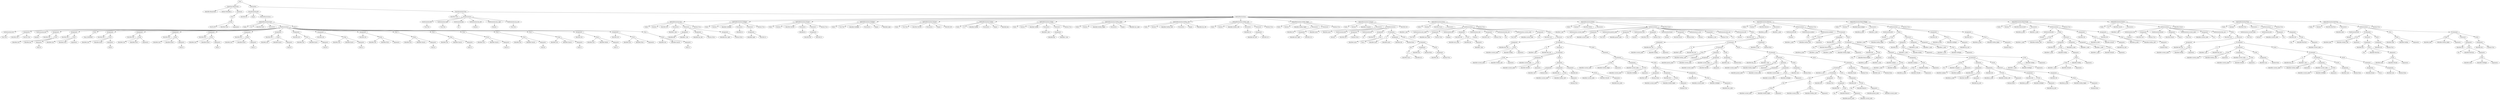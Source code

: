 digraph {
n0 [label="Goal:"];
n1 [label="MainClass:BinaryTree"];
n2 [label="Identifier:BinaryTree"];
n1 -> n2
n3 [label="Method Identifier:a"];
n1 -> n3
n4 [label="Statement:"];
n5 [label="Print:"];
n6 [label="FCall:"];
n7 [label="NewVar:BT"];
n6 -> n7
n8 [label="Identifier:Start"];
n6 -> n8
n9 [label="Arguments:"];
n6 -> n9
n5 -> n6
n4 -> n5
n1 -> n4
n0 -> n1
n10 [label="LRClassDec:"];
n11 [label="ClassDeclaration:BT"];
n12 [label="Identifier:BT"];
n11 -> n12
n13 [label="Empty:"];
n11 -> n13
n14 [label="MethodDeclarations:"];
n15 [label="MethodDeclaration:Start"];
n16 [label="Public:"];
n15 -> n16
n17 [label="Int:"];
n15 -> n17
n18 [label="Identifier:Start"];
n15 -> n18
n19 [label="Parameters:"];
n15 -> n19
n20 [label="VarDeclarations:"];
n21 [label="VarDeclaration:root"];
n22 [label="Tree:Tree"];
n21 -> n22
n20 -> n21
n23 [label="Assignment:"];
n24 [label="Identifier:root"];
n23 -> n24
n25 [label="NewVar:Tree"];
n23 -> n25
n20 -> n23
n26 [label="VarDeclaration:ntb"];
n27 [label="Boolean:"];
n26 -> n27
n20 -> n26
n28 [label="Assignment:"];
n29 [label="Identifier:ntb"];
n28 -> n29
n30 [label="FCall:"];
n31 [label="Identifier:root"];
n30 -> n31
n32 [label="Identifier:Init"];
n30 -> n32
n33 [label="Arguments:"];
n34 [label="Num:16"];
n33 -> n34
n30 -> n33
n28 -> n30
n20 -> n28
n35 [label="Assignment:"];
n36 [label="Identifier:ntb"];
n35 -> n36
n37 [label="FCall:"];
n38 [label="Identifier:root"];
n37 -> n38
n39 [label="Identifier:Print"];
n37 -> n39
n40 [label="Arguments:"];
n37 -> n40
n35 -> n37
n20 -> n35
n41 [label="Print:"];
n42 [label="Num:100000000"];
n41 -> n42
n20 -> n41
n43 [label="Assignment:"];
n44 [label="Identifier:ntb"];
n43 -> n44
n45 [label="FCall:"];
n46 [label="Identifier:root"];
n45 -> n46
n47 [label="Identifier:Insert"];
n45 -> n47
n48 [label="Arguments:"];
n49 [label="Num:8"];
n48 -> n49
n45 -> n48
n43 -> n45
n20 -> n43
n50 [label="Assignment:"];
n51 [label="Identifier:ntb"];
n50 -> n51
n52 [label="FCall:"];
n53 [label="Identifier:root"];
n52 -> n53
n54 [label="Identifier:Print"];
n52 -> n54
n55 [label="Arguments:"];
n52 -> n55
n50 -> n52
n20 -> n50
n56 [label="Assignment:"];
n57 [label="Identifier:ntb"];
n56 -> n57
n58 [label="FCall:"];
n59 [label="Identifier:root"];
n58 -> n59
n60 [label="Identifier:Insert"];
n58 -> n60
n61 [label="Arguments:"];
n62 [label="Num:24"];
n61 -> n62
n58 -> n61
n56 -> n58
n20 -> n56
n63 [label="Assignment:"];
n64 [label="Identifier:ntb"];
n63 -> n64
n65 [label="FCall:"];
n66 [label="Identifier:root"];
n65 -> n66
n67 [label="Identifier:Insert"];
n65 -> n67
n68 [label="Arguments:"];
n69 [label="Num:4"];
n68 -> n69
n65 -> n68
n63 -> n65
n20 -> n63
n70 [label="Assignment:"];
n71 [label="Identifier:ntb"];
n70 -> n71
n72 [label="FCall:"];
n73 [label="Identifier:root"];
n72 -> n73
n74 [label="Identifier:Insert"];
n72 -> n74
n75 [label="Arguments:"];
n76 [label="Num:12"];
n75 -> n76
n72 -> n75
n70 -> n72
n20 -> n70
n77 [label="Assignment:"];
n78 [label="Identifier:ntb"];
n77 -> n78
n79 [label="FCall:"];
n80 [label="Identifier:root"];
n79 -> n80
n81 [label="Identifier:Insert"];
n79 -> n81
n82 [label="Arguments:"];
n83 [label="Num:20"];
n82 -> n83
n79 -> n82
n77 -> n79
n20 -> n77
n84 [label="Assignment:"];
n85 [label="Identifier:ntb"];
n84 -> n85
n86 [label="FCall:"];
n87 [label="Identifier:root"];
n86 -> n87
n88 [label="Identifier:Insert"];
n86 -> n88
n89 [label="Arguments:"];
n90 [label="Num:28"];
n89 -> n90
n86 -> n89
n84 -> n86
n20 -> n84
n91 [label="Assignment:"];
n92 [label="Identifier:ntb"];
n91 -> n92
n93 [label="FCall:"];
n94 [label="Identifier:root"];
n93 -> n94
n95 [label="Identifier:Insert"];
n93 -> n95
n96 [label="Arguments:"];
n97 [label="Num:14"];
n96 -> n97
n93 -> n96
n91 -> n93
n20 -> n91
n98 [label="Assignment:"];
n99 [label="Identifier:ntb"];
n98 -> n99
n100 [label="FCall:"];
n101 [label="Identifier:root"];
n100 -> n101
n102 [label="Identifier:Print"];
n100 -> n102
n103 [label="Arguments:"];
n100 -> n103
n98 -> n100
n20 -> n98
n104 [label="Print:"];
n105 [label="FCall:"];
n106 [label="Identifier:root"];
n105 -> n106
n107 [label="Identifier:Search"];
n105 -> n107
n108 [label="Arguments:"];
n109 [label="Num:24"];
n108 -> n109
n105 -> n108
n104 -> n105
n20 -> n104
n110 [label="Print:"];
n111 [label="FCall:"];
n112 [label="Identifier:root"];
n111 -> n112
n113 [label="Identifier:Search"];
n111 -> n113
n114 [label="Arguments:"];
n115 [label="Num:12"];
n114 -> n115
n111 -> n114
n110 -> n111
n20 -> n110
n116 [label="Print:"];
n117 [label="FCall:"];
n118 [label="Identifier:root"];
n117 -> n118
n119 [label="Identifier:Search"];
n117 -> n119
n120 [label="Arguments:"];
n121 [label="Num:16"];
n120 -> n121
n117 -> n120
n116 -> n117
n20 -> n116
n122 [label="Print:"];
n123 [label="FCall:"];
n124 [label="Identifier:root"];
n123 -> n124
n125 [label="Identifier:Search"];
n123 -> n125
n126 [label="Arguments:"];
n127 [label="Num:50"];
n126 -> n127
n123 -> n126
n122 -> n123
n20 -> n122
n128 [label="Print:"];
n129 [label="FCall:"];
n130 [label="Identifier:root"];
n129 -> n130
n131 [label="Identifier:Search"];
n129 -> n131
n132 [label="Arguments:"];
n133 [label="Num:12"];
n132 -> n133
n129 -> n132
n128 -> n129
n20 -> n128
n134 [label="Assignment:"];
n135 [label="Identifier:ntb"];
n134 -> n135
n136 [label="FCall:"];
n137 [label="Identifier:root"];
n136 -> n137
n138 [label="Identifier:Delete"];
n136 -> n138
n139 [label="Arguments:"];
n140 [label="Num:12"];
n139 -> n140
n136 -> n139
n134 -> n136
n20 -> n134
n141 [label="Assignment:"];
n142 [label="Identifier:ntb"];
n141 -> n142
n143 [label="FCall:"];
n144 [label="Identifier:root"];
n143 -> n144
n145 [label="Identifier:Print"];
n143 -> n145
n146 [label="Arguments:"];
n143 -> n146
n141 -> n143
n20 -> n141
n147 [label="Print:"];
n148 [label="FCall:"];
n149 [label="Identifier:root"];
n148 -> n149
n150 [label="Identifier:Search"];
n148 -> n150
n151 [label="Arguments:"];
n152 [label="Num:12"];
n151 -> n152
n148 -> n151
n147 -> n148
n20 -> n147
n15 -> n20
n153 [label="Num:0"];
n15 -> n153
n14 -> n15
n11 -> n14
n10 -> n11
n154 [label="ClassDeclaration:Tree"];
n155 [label="Identifier:Tree"];
n154 -> n155
n156 [label="VarDeclarations:"];
n157 [label="VarDeclaration:left"];
n158 [label="Tree:Tree"];
n157 -> n158
n156 -> n157
n159 [label="VarDeclaration:right"];
n160 [label="Tree:Tree"];
n159 -> n160
n156 -> n159
n161 [label="VarDeclaration:key"];
n162 [label="Int:"];
n161 -> n162
n156 -> n161
n163 [label="VarDeclaration:has_left"];
n164 [label="Boolean:"];
n163 -> n164
n156 -> n163
n165 [label="VarDeclaration:has_right"];
n166 [label="Boolean:"];
n165 -> n166
n156 -> n165
n167 [label="VarDeclaration:my_null"];
n168 [label="Tree:Tree"];
n167 -> n168
n156 -> n167
n154 -> n156
n169 [label="MethodDeclarations:"];
n170 [label="MethodDeclaration:Init"];
n171 [label="Public:"];
n170 -> n171
n172 [label="Boolean:"];
n170 -> n172
n173 [label="Identifier:Init"];
n170 -> n173
n174 [label="Parameters:"];
n175 [label="Identifier:v_key"];
n174 -> n175
n170 -> n174
n176 [label="Statement:"];
n177 [label="Assignment:"];
n178 [label="Identifier:key"];
n177 -> n178
n179 [label="Identifier:v_key"];
n177 -> n179
n176 -> n177
n180 [label="Assignment:"];
n181 [label="Identifier:has_left"];
n180 -> n181
n182 [label="Boolean:False"];
n180 -> n182
n176 -> n180
n183 [label="Assignment:"];
n184 [label="Identifier:has_right"];
n183 -> n184
n185 [label="Boolean:False"];
n183 -> n185
n176 -> n183
n170 -> n176
n186 [label="Boolean:True"];
n170 -> n186
n169 -> n170
n187 [label="MethodDeclaration:SetRight"];
n188 [label="Public:"];
n187 -> n188
n189 [label="Boolean:"];
n187 -> n189
n190 [label="Identifier:SetRight"];
n187 -> n190
n191 [label="Parameters:"];
n192 [label="Identifier:rn"];
n191 -> n192
n187 -> n191
n193 [label="Statement:"];
n194 [label="Assignment:"];
n195 [label="Identifier:right"];
n194 -> n195
n196 [label="Identifier:rn"];
n194 -> n196
n193 -> n194
n187 -> n193
n197 [label="Boolean:True"];
n187 -> n197
n169 -> n187
n198 [label="MethodDeclaration:SetLeft"];
n199 [label="Public:"];
n198 -> n199
n200 [label="Boolean:"];
n198 -> n200
n201 [label="Identifier:SetLeft"];
n198 -> n201
n202 [label="Parameters:"];
n203 [label="Identifier:ln"];
n202 -> n203
n198 -> n202
n204 [label="Statement:"];
n205 [label="Assignment:"];
n206 [label="Identifier:left"];
n205 -> n206
n207 [label="Identifier:ln"];
n205 -> n207
n204 -> n205
n198 -> n204
n208 [label="Boolean:True"];
n198 -> n208
n169 -> n198
n209 [label="MethodDeclaration:GetRight"];
n210 [label="Public:"];
n209 -> n210
n211 [label="Tree:Tree"];
n209 -> n211
n212 [label="Identifier:GetRight"];
n209 -> n212
n213 [label="Parameters:"];
n209 -> n213
n214 [label="Empty:"];
n209 -> n214
n215 [label="Identifier:right"];
n209 -> n215
n169 -> n209
n216 [label="MethodDeclaration:GetLeft"];
n217 [label="Public:"];
n216 -> n217
n218 [label="Tree:Tree"];
n216 -> n218
n219 [label="Identifier:GetLeft"];
n216 -> n219
n220 [label="Parameters:"];
n216 -> n220
n221 [label="Empty:"];
n216 -> n221
n222 [label="Identifier:left"];
n216 -> n222
n169 -> n216
n223 [label="MethodDeclaration:GetKey"];
n224 [label="Public:"];
n223 -> n224
n225 [label="Int:"];
n223 -> n225
n226 [label="Identifier:GetKey"];
n223 -> n226
n227 [label="Parameters:"];
n223 -> n227
n228 [label="Empty:"];
n223 -> n228
n229 [label="Identifier:key"];
n223 -> n229
n169 -> n223
n230 [label="MethodDeclaration:SetKey"];
n231 [label="Public:"];
n230 -> n231
n232 [label="Boolean:"];
n230 -> n232
n233 [label="Identifier:SetKey"];
n230 -> n233
n234 [label="Parameters:"];
n235 [label="Identifier:v_key"];
n234 -> n235
n230 -> n234
n236 [label="Statement:"];
n237 [label="Assignment:"];
n238 [label="Identifier:key"];
n237 -> n238
n239 [label="Identifier:v_key"];
n237 -> n239
n236 -> n237
n230 -> n236
n240 [label="Boolean:True"];
n230 -> n240
n169 -> n230
n241 [label="MethodDeclaration:GetHas_Right"];
n242 [label="Public:"];
n241 -> n242
n243 [label="Boolean:"];
n241 -> n243
n244 [label="Identifier:GetHas_Right"];
n241 -> n244
n245 [label="Parameters:"];
n241 -> n245
n246 [label="Empty:"];
n241 -> n246
n247 [label="Identifier:has_right"];
n241 -> n247
n169 -> n241
n248 [label="MethodDeclaration:GetHas_Left"];
n249 [label="Public:"];
n248 -> n249
n250 [label="Boolean:"];
n248 -> n250
n251 [label="Identifier:GetHas_Left"];
n248 -> n251
n252 [label="Parameters:"];
n248 -> n252
n253 [label="Empty:"];
n248 -> n253
n254 [label="Identifier:has_left"];
n248 -> n254
n169 -> n248
n255 [label="MethodDeclaration:SetHas_Left"];
n256 [label="Public:"];
n255 -> n256
n257 [label="Boolean:"];
n255 -> n257
n258 [label="Identifier:SetHas_Left"];
n255 -> n258
n259 [label="Parameters:"];
n260 [label="Identifier:val"];
n259 -> n260
n255 -> n259
n261 [label="Statement:"];
n262 [label="Assignment:"];
n263 [label="Identifier:has_left"];
n262 -> n263
n264 [label="Identifier:val"];
n262 -> n264
n261 -> n262
n255 -> n261
n265 [label="Boolean:True"];
n255 -> n265
n169 -> n255
n266 [label="MethodDeclaration:SetHas_Right"];
n267 [label="Public:"];
n266 -> n267
n268 [label="Boolean:"];
n266 -> n268
n269 [label="Identifier:SetHas_Right"];
n266 -> n269
n270 [label="Parameters:"];
n271 [label="Identifier:val"];
n270 -> n271
n266 -> n270
n272 [label="Statement:"];
n273 [label="Assignment:"];
n274 [label="Identifier:has_right"];
n273 -> n274
n275 [label="Identifier:val"];
n273 -> n275
n272 -> n273
n266 -> n272
n276 [label="Boolean:True"];
n266 -> n276
n169 -> n266
n277 [label="MethodDeclaration:Compare"];
n278 [label="Public:"];
n277 -> n278
n279 [label="Boolean:"];
n277 -> n279
n280 [label="Identifier:Compare"];
n277 -> n280
n281 [label="Parameters:"];
n282 [label="Identifier:num1"];
n281 -> n282
n283 [label="Identifer:num2"];
n281 -> n283
n277 -> n281
n284 [label="VarDeclarations:"];
n285 [label="VarDeclaration:ntb"];
n286 [label="Boolean:"];
n285 -> n286
n284 -> n285
n287 [label="Assignment:"];
n288 [label="Identifier:ntb"];
n287 -> n288
n289 [label="Boolean:False"];
n287 -> n289
n284 -> n287
n290 [label="VarDeclaration:nti"];
n291 [label="Int:"];
n290 -> n291
n284 -> n290
n292 [label="Assignment:"];
n293 [label="Identifier:nti"];
n292 -> n293
n294 [label="Plus:"];
n295 [label="Identifier:num2"];
n294 -> n295
n296 [label="Num:1"];
n294 -> n296
n292 -> n294
n284 -> n292
n297 [label="If statement:"];
n298 [label="Lt:"];
n299 [label="Identifier:num1"];
n298 -> n299
n300 [label="Identifier:num2"];
n298 -> n300
n297 -> n298
n301 [label="Assignment:"];
n302 [label="Identifier:ntb"];
n301 -> n302
n303 [label="Boolean:False"];
n301 -> n303
n297 -> n301
n304 [label="ELSE:"];
n305 [label="If statement:"];
n306 [label="Not:"];
n307 [label="Lt:"];
n308 [label="Identifier:num1"];
n307 -> n308
n309 [label="Identifier:nti"];
n307 -> n309
n306 -> n307
n305 -> n306
n310 [label="Assignment:"];
n311 [label="Identifier:ntb"];
n310 -> n311
n312 [label="Boolean:False"];
n310 -> n312
n305 -> n310
n313 [label="ELSE:"];
n314 [label="Assignment:"];
n315 [label="Identifier:ntb"];
n314 -> n315
n316 [label="Boolean:True"];
n314 -> n316
n313 -> n314
n305 -> n313
n304 -> n305
n297 -> n304
n284 -> n297
n277 -> n284
n317 [label="Identifier:ntb"];
n277 -> n317
n169 -> n277
n318 [label="MethodDeclaration:Insert"];
n319 [label="Public:"];
n318 -> n319
n320 [label="Boolean:"];
n318 -> n320
n321 [label="Identifier:Insert"];
n318 -> n321
n322 [label="Parameters:"];
n323 [label="Identifier:v_key"];
n322 -> n323
n318 -> n322
n324 [label="VarDeclarations:"];
n325 [label="VarDeclaration:new_node"];
n326 [label="Tree:Tree"];
n325 -> n326
n324 -> n325
n327 [label="Assignment:"];
n328 [label="Identifier:new_node"];
n327 -> n328
n329 [label="NewVar:Tree"];
n327 -> n329
n324 -> n327
n330 [label="VarDeclaration:ntb"];
n331 [label="Boolean:"];
n330 -> n331
n324 -> n330
n332 [label="Assignment:"];
n333 [label="Identifier:ntb"];
n332 -> n333
n334 [label="FCall:"];
n335 [label="Identifier:new_node"];
n334 -> n335
n336 [label="Identifier:Init"];
n334 -> n336
n337 [label="Arguments:"];
n338 [label="Identifier:v_key"];
n337 -> n338
n334 -> n337
n332 -> n334
n324 -> n332
n339 [label="VarDeclaration:cont"];
n340 [label="Boolean:"];
n339 -> n340
n324 -> n339
n341 [label="Assignment:"];
n342 [label="Identifier:cont"];
n341 -> n342
n343 [label="Boolean:True"];
n341 -> n343
n324 -> n341
n344 [label="VarDeclaration:key_aux"];
n345 [label="Int:"];
n344 -> n345
n324 -> n344
n346 [label="VarDeclaration:current_node"];
n347 [label="Tree:Tree"];
n346 -> n347
n324 -> n346
n348 [label="Assignment:"];
n349 [label="Identifier:current_node"];
n348 -> n349
n350 [label="this:"];
n348 -> n350
n324 -> n348
n351 [label="While:"];
n352 [label="Identifier:cont"];
n351 -> n352
n353 [label="Statement:"];
n354 [label="Assignment:"];
n355 [label="Identifier:key_aux"];
n354 -> n355
n356 [label="FCall:"];
n357 [label="Identifier:current_node"];
n356 -> n357
n358 [label="Identifier:GetKey"];
n356 -> n358
n359 [label="Arguments:"];
n356 -> n359
n354 -> n356
n353 -> n354
n360 [label="If statement:"];
n361 [label="Lt:"];
n362 [label="Identifier:v_key"];
n361 -> n362
n363 [label="Identifier:key_aux"];
n361 -> n363
n360 -> n361
n364 [label="Statement:"];
n365 [label="If statement:"];
n366 [label="FCall:"];
n367 [label="Identifier:current_node"];
n366 -> n367
n368 [label="Identifier:GetHas_Left"];
n366 -> n368
n369 [label="Arguments:"];
n366 -> n369
n365 -> n366
n370 [label="Assignment:"];
n371 [label="Identifier:current_node"];
n370 -> n371
n372 [label="FCall:"];
n373 [label="Identifier:current_node"];
n372 -> n373
n374 [label="Identifier:GetLeft"];
n372 -> n374
n375 [label="Arguments:"];
n372 -> n375
n370 -> n372
n365 -> n370
n376 [label="ELSE:"];
n377 [label="Statement:"];
n378 [label="Assignment:"];
n379 [label="Identifier:cont"];
n378 -> n379
n380 [label="Boolean:False"];
n378 -> n380
n377 -> n378
n381 [label="Assignment:"];
n382 [label="Identifier:ntb"];
n381 -> n382
n383 [label="FCall:"];
n384 [label="Identifier:current_node"];
n383 -> n384
n385 [label="Identifier:SetHas_Left"];
n383 -> n385
n386 [label="Arguments:"];
n387 [label="Boolean:True"];
n386 -> n387
n383 -> n386
n381 -> n383
n377 -> n381
n388 [label="Assignment:"];
n389 [label="Identifier:ntb"];
n388 -> n389
n390 [label="FCall:"];
n391 [label="Identifier:current_node"];
n390 -> n391
n392 [label="Identifier:SetLeft"];
n390 -> n392
n393 [label="Arguments:"];
n394 [label="Identifier:new_node"];
n393 -> n394
n390 -> n393
n388 -> n390
n377 -> n388
n376 -> n377
n365 -> n376
n364 -> n365
n360 -> n364
n395 [label="ELSE:"];
n396 [label="Statement:"];
n397 [label="If statement:"];
n398 [label="FCall:"];
n399 [label="Identifier:current_node"];
n398 -> n399
n400 [label="Identifier:GetHas_Right"];
n398 -> n400
n401 [label="Arguments:"];
n398 -> n401
n397 -> n398
n402 [label="Assignment:"];
n403 [label="Identifier:current_node"];
n402 -> n403
n404 [label="FCall:"];
n405 [label="Identifier:current_node"];
n404 -> n405
n406 [label="Identifier:GetRight"];
n404 -> n406
n407 [label="Arguments:"];
n404 -> n407
n402 -> n404
n397 -> n402
n408 [label="ELSE:"];
n409 [label="Statement:"];
n410 [label="Assignment:"];
n411 [label="Identifier:cont"];
n410 -> n411
n412 [label="Boolean:False"];
n410 -> n412
n409 -> n410
n413 [label="Assignment:"];
n414 [label="Identifier:ntb"];
n413 -> n414
n415 [label="FCall:"];
n416 [label="Identifier:current_node"];
n415 -> n416
n417 [label="Identifier:SetHas_Right"];
n415 -> n417
n418 [label="Arguments:"];
n419 [label="Boolean:True"];
n418 -> n419
n415 -> n418
n413 -> n415
n409 -> n413
n420 [label="Assignment:"];
n421 [label="Identifier:ntb"];
n420 -> n421
n422 [label="FCall:"];
n423 [label="Identifier:current_node"];
n422 -> n423
n424 [label="Identifier:SetRight"];
n422 -> n424
n425 [label="Arguments:"];
n426 [label="Identifier:new_node"];
n425 -> n426
n422 -> n425
n420 -> n422
n409 -> n420
n408 -> n409
n397 -> n408
n396 -> n397
n395 -> n396
n360 -> n395
n353 -> n360
n351 -> n353
n324 -> n351
n318 -> n324
n427 [label="Boolean:True"];
n318 -> n427
n169 -> n318
n428 [label="MethodDeclaration:Delete"];
n429 [label="Public:"];
n428 -> n429
n430 [label="Boolean:"];
n428 -> n430
n431 [label="Identifier:Delete"];
n428 -> n431
n432 [label="Parameters:"];
n433 [label="Identifier:v_key"];
n432 -> n433
n428 -> n432
n434 [label="VarDeclarations:"];
n435 [label="VarDeclaration:current_node"];
n436 [label="Tree:Tree"];
n435 -> n436
n434 -> n435
n437 [label="Assignment:"];
n438 [label="Identifier:current_node"];
n437 -> n438
n439 [label="this:"];
n437 -> n439
n434 -> n437
n440 [label="VarDeclaration:parent_node"];
n441 [label="Tree:Tree"];
n440 -> n441
n434 -> n440
n442 [label="Assignment:"];
n443 [label="Identifier:parent_node"];
n442 -> n443
n444 [label="this:"];
n442 -> n444
n434 -> n442
n445 [label="VarDeclaration:cont"];
n446 [label="Boolean:"];
n445 -> n446
n434 -> n445
n447 [label="Assignment:"];
n448 [label="Identifier:cont"];
n447 -> n448
n449 [label="Boolean:True"];
n447 -> n449
n434 -> n447
n450 [label="VarDeclaration:found"];
n451 [label="Boolean:"];
n450 -> n451
n434 -> n450
n452 [label="Assignment:"];
n453 [label="Identifier:found"];
n452 -> n453
n454 [label="Boolean:False"];
n452 -> n454
n434 -> n452
n455 [label="VarDeclaration:is_root"];
n456 [label="Boolean:"];
n455 -> n456
n434 -> n455
n457 [label="Assignment:"];
n458 [label="Identifier:is_root"];
n457 -> n458
n459 [label="Boolean:True"];
n457 -> n459
n434 -> n457
n460 [label="VarDeclaration:key_aux"];
n461 [label="Int:"];
n460 -> n461
n434 -> n460
n462 [label="VarDeclaration:ntb"];
n463 [label="Boolean:"];
n462 -> n463
n434 -> n462
n464 [label="While:"];
n465 [label="Identifier:cont"];
n464 -> n465
n466 [label="Statement:"];
n467 [label="Assignment:"];
n468 [label="Identifier:key_aux"];
n467 -> n468
n469 [label="FCall:"];
n470 [label="Identifier:current_node"];
n469 -> n470
n471 [label="Identifier:GetKey"];
n469 -> n471
n472 [label="Arguments:"];
n469 -> n472
n467 -> n469
n466 -> n467
n473 [label="If statement:"];
n474 [label="Lt:"];
n475 [label="Identifier:v_key"];
n474 -> n475
n476 [label="Identifier:key_aux"];
n474 -> n476
n473 -> n474
n477 [label="If statement:"];
n478 [label="FCall:"];
n479 [label="Identifier:current_node"];
n478 -> n479
n480 [label="Identifier:GetHas_Left"];
n478 -> n480
n481 [label="Arguments:"];
n478 -> n481
n477 -> n478
n482 [label="Statement:"];
n483 [label="Assignment:"];
n484 [label="Identifier:parent_node"];
n483 -> n484
n485 [label="Identifier:current_node"];
n483 -> n485
n482 -> n483
n486 [label="Assignment:"];
n487 [label="Identifier:current_node"];
n486 -> n487
n488 [label="FCall:"];
n489 [label="Identifier:current_node"];
n488 -> n489
n490 [label="Identifier:GetLeft"];
n488 -> n490
n491 [label="Arguments:"];
n488 -> n491
n486 -> n488
n482 -> n486
n477 -> n482
n492 [label="ELSE:"];
n493 [label="Assignment:"];
n494 [label="Identifier:cont"];
n493 -> n494
n495 [label="Boolean:False"];
n493 -> n495
n492 -> n493
n477 -> n492
n473 -> n477
n496 [label="ELSE:"];
n497 [label="If statement:"];
n498 [label="Lt:"];
n499 [label="Identifier:key_aux"];
n498 -> n499
n500 [label="Identifier:v_key"];
n498 -> n500
n497 -> n498
n501 [label="If statement:"];
n502 [label="FCall:"];
n503 [label="Identifier:current_node"];
n502 -> n503
n504 [label="Identifier:GetHas_Right"];
n502 -> n504
n505 [label="Arguments:"];
n502 -> n505
n501 -> n502
n506 [label="Statement:"];
n507 [label="Assignment:"];
n508 [label="Identifier:parent_node"];
n507 -> n508
n509 [label="Identifier:current_node"];
n507 -> n509
n506 -> n507
n510 [label="Assignment:"];
n511 [label="Identifier:current_node"];
n510 -> n511
n512 [label="FCall:"];
n513 [label="Identifier:current_node"];
n512 -> n513
n514 [label="Identifier:GetRight"];
n512 -> n514
n515 [label="Arguments:"];
n512 -> n515
n510 -> n512
n506 -> n510
n501 -> n506
n516 [label="ELSE:"];
n517 [label="Assignment:"];
n518 [label="Identifier:cont"];
n517 -> n518
n519 [label="Boolean:False"];
n517 -> n519
n516 -> n517
n501 -> n516
n497 -> n501
n520 [label="ELSE:"];
n521 [label="Statement:"];
n522 [label="If statement:"];
n523 [label="Identifier:is_root"];
n522 -> n523
n524 [label="If statement:"];
n525 [label="And:"];
n526 [label="Not:"];
n527 [label="FCall:"];
n528 [label="Identifier:current_node"];
n527 -> n528
n529 [label="Identifier:GetHas_Right"];
n527 -> n529
n530 [label="Arguments:"];
n527 -> n530
n526 -> n527
n525 -> n526
n531 [label="Not:"];
n532 [label="FCall:"];
n533 [label="Identifier:current_node"];
n532 -> n533
n534 [label="Identifier:GetHas_Left"];
n532 -> n534
n535 [label="Arguments:"];
n532 -> n535
n531 -> n532
n525 -> n531
n524 -> n525
n536 [label="Assignment:"];
n537 [label="Identifier:ntb"];
n536 -> n537
n538 [label="Boolean:True"];
n536 -> n538
n524 -> n536
n539 [label="ELSE:"];
n540 [label="Assignment:"];
n541 [label="Identifier:ntb"];
n540 -> n541
n542 [label="FCall:"];
n543 [label="this:"];
n542 -> n543
n544 [label="Identifier:Remove"];
n542 -> n544
n545 [label="Arguments:"];
n546 [label="Identifier:parent_node"];
n545 -> n546
n547 [label="Identifier:current_node"];
n545 -> n547
n542 -> n545
n540 -> n542
n539 -> n540
n524 -> n539
n522 -> n524
n548 [label="ELSE:"];
n549 [label="Assignment:"];
n550 [label="Identifier:ntb"];
n549 -> n550
n551 [label="FCall:"];
n552 [label="this:"];
n551 -> n552
n553 [label="Identifier:Remove"];
n551 -> n553
n554 [label="Arguments:"];
n555 [label="Identifier:parent_node"];
n554 -> n555
n556 [label="Identifier:current_node"];
n554 -> n556
n551 -> n554
n549 -> n551
n548 -> n549
n522 -> n548
n521 -> n522
n557 [label="Assignment:"];
n558 [label="Identifier:found"];
n557 -> n558
n559 [label="Boolean:True"];
n557 -> n559
n521 -> n557
n560 [label="Assignment:"];
n561 [label="Identifier:cont"];
n560 -> n561
n562 [label="Boolean:False"];
n560 -> n562
n521 -> n560
n520 -> n521
n497 -> n520
n496 -> n497
n473 -> n496
n466 -> n473
n563 [label="Assignment:"];
n564 [label="Identifier:is_root"];
n563 -> n564
n565 [label="Boolean:False"];
n563 -> n565
n466 -> n563
n464 -> n466
n434 -> n464
n428 -> n434
n566 [label="Identifier:found"];
n428 -> n566
n169 -> n428
n567 [label="MethodDeclaration:Remove"];
n568 [label="Public:"];
n567 -> n568
n569 [label="Boolean:"];
n567 -> n569
n570 [label="Identifier:Remove"];
n567 -> n570
n571 [label="Parameters:"];
n572 [label="Identifier:p_node"];
n571 -> n572
n573 [label="Identifer:c_node"];
n571 -> n573
n567 -> n571
n574 [label="VarDeclarations:"];
n575 [label="VarDeclaration:ntb"];
n576 [label="Boolean:"];
n575 -> n576
n574 -> n575
n577 [label="VarDeclaration:auxkey1"];
n578 [label="Int:"];
n577 -> n578
n574 -> n577
n579 [label="VarDeclaration:auxkey2"];
n580 [label="Int:"];
n579 -> n580
n574 -> n579
n581 [label="If statement:"];
n582 [label="FCall:"];
n583 [label="Identifier:c_node"];
n582 -> n583
n584 [label="Identifier:GetHas_Left"];
n582 -> n584
n585 [label="Arguments:"];
n582 -> n585
n581 -> n582
n586 [label="Assignment:"];
n587 [label="Identifier:ntb"];
n586 -> n587
n588 [label="FCall:"];
n589 [label="this:"];
n588 -> n589
n590 [label="Identifier:RemoveLeft"];
n588 -> n590
n591 [label="Arguments:"];
n592 [label="Identifier:p_node"];
n591 -> n592
n593 [label="Identifier:c_node"];
n591 -> n593
n588 -> n591
n586 -> n588
n581 -> n586
n594 [label="ELSE:"];
n595 [label="If statement:"];
n596 [label="FCall:"];
n597 [label="Identifier:c_node"];
n596 -> n597
n598 [label="Identifier:GetHas_Right"];
n596 -> n598
n599 [label="Arguments:"];
n596 -> n599
n595 -> n596
n600 [label="Assignment:"];
n601 [label="Identifier:ntb"];
n600 -> n601
n602 [label="FCall:"];
n603 [label="this:"];
n602 -> n603
n604 [label="Identifier:RemoveRight"];
n602 -> n604
n605 [label="Arguments:"];
n606 [label="Identifier:p_node"];
n605 -> n606
n607 [label="Identifier:c_node"];
n605 -> n607
n602 -> n605
n600 -> n602
n595 -> n600
n608 [label="ELSE:"];
n609 [label="Statement:"];
n610 [label="Assignment:"];
n611 [label="Identifier:auxkey1"];
n610 -> n611
n612 [label="FCall:"];
n613 [label="Identifier:c_node"];
n612 -> n613
n614 [label="Identifier:GetKey"];
n612 -> n614
n615 [label="Arguments:"];
n612 -> n615
n610 -> n612
n609 -> n610
n616 [label="Assignment:"];
n617 [label="Identifier:auxkey2"];
n616 -> n617
n618 [label="FCall:"];
n619 [label="FCall:"];
n620 [label="Identifier:p_node"];
n619 -> n620
n621 [label="Identifier:GetLeft"];
n619 -> n621
n622 [label="Arguments:"];
n619 -> n622
n618 -> n619
n623 [label="Identifier:GetKey"];
n618 -> n623
n624 [label="Arguments:"];
n618 -> n624
n616 -> n618
n609 -> n616
n625 [label="If statement:"];
n626 [label="FCall:"];
n627 [label="this:"];
n626 -> n627
n628 [label="Identifier:Compare"];
n626 -> n628
n629 [label="Arguments:"];
n630 [label="Identifier:auxkey1"];
n629 -> n630
n631 [label="Identifier:auxkey2"];
n629 -> n631
n626 -> n629
n625 -> n626
n632 [label="Statement:"];
n633 [label="Assignment:"];
n634 [label="Identifier:ntb"];
n633 -> n634
n635 [label="FCall:"];
n636 [label="Identifier:p_node"];
n635 -> n636
n637 [label="Identifier:SetLeft"];
n635 -> n637
n638 [label="Arguments:"];
n639 [label="Identifier:my_null"];
n638 -> n639
n635 -> n638
n633 -> n635
n632 -> n633
n640 [label="Assignment:"];
n641 [label="Identifier:ntb"];
n640 -> n641
n642 [label="FCall:"];
n643 [label="Identifier:p_node"];
n642 -> n643
n644 [label="Identifier:SetHas_Left"];
n642 -> n644
n645 [label="Arguments:"];
n646 [label="Boolean:False"];
n645 -> n646
n642 -> n645
n640 -> n642
n632 -> n640
n625 -> n632
n647 [label="ELSE:"];
n648 [label="Statement:"];
n649 [label="Assignment:"];
n650 [label="Identifier:ntb"];
n649 -> n650
n651 [label="FCall:"];
n652 [label="Identifier:p_node"];
n651 -> n652
n653 [label="Identifier:SetRight"];
n651 -> n653
n654 [label="Arguments:"];
n655 [label="Identifier:my_null"];
n654 -> n655
n651 -> n654
n649 -> n651
n648 -> n649
n656 [label="Assignment:"];
n657 [label="Identifier:ntb"];
n656 -> n657
n658 [label="FCall:"];
n659 [label="Identifier:p_node"];
n658 -> n659
n660 [label="Identifier:SetHas_Right"];
n658 -> n660
n661 [label="Arguments:"];
n662 [label="Boolean:False"];
n661 -> n662
n658 -> n661
n656 -> n658
n648 -> n656
n647 -> n648
n625 -> n647
n609 -> n625
n608 -> n609
n595 -> n608
n594 -> n595
n581 -> n594
n574 -> n581
n567 -> n574
n663 [label="Boolean:True"];
n567 -> n663
n169 -> n567
n664 [label="MethodDeclaration:RemoveRight"];
n665 [label="Public:"];
n664 -> n665
n666 [label="Boolean:"];
n664 -> n666
n667 [label="Identifier:RemoveRight"];
n664 -> n667
n668 [label="Parameters:"];
n669 [label="Identifier:p_node"];
n668 -> n669
n670 [label="Identifer:c_node"];
n668 -> n670
n664 -> n668
n671 [label="VarDeclarations:"];
n672 [label="VarDeclaration:ntb"];
n673 [label="Boolean:"];
n672 -> n673
n671 -> n672
n674 [label="While:"];
n675 [label="FCall:"];
n676 [label="Identifier:c_node"];
n675 -> n676
n677 [label="Identifier:GetHas_Right"];
n675 -> n677
n678 [label="Arguments:"];
n675 -> n678
n674 -> n675
n679 [label="Statement:"];
n680 [label="Assignment:"];
n681 [label="Identifier:ntb"];
n680 -> n681
n682 [label="FCall:"];
n683 [label="Identifier:c_node"];
n682 -> n683
n684 [label="Identifier:SetKey"];
n682 -> n684
n685 [label="Arguments:"];
n686 [label="FCall:"];
n687 [label="FCall:"];
n688 [label="Identifier:c_node"];
n687 -> n688
n689 [label="Identifier:GetRight"];
n687 -> n689
n690 [label="Arguments:"];
n687 -> n690
n686 -> n687
n691 [label="Identifier:GetKey"];
n686 -> n691
n692 [label="Arguments:"];
n686 -> n692
n685 -> n686
n682 -> n685
n680 -> n682
n679 -> n680
n693 [label="Assignment:"];
n694 [label="Identifier:p_node"];
n693 -> n694
n695 [label="Identifier:c_node"];
n693 -> n695
n679 -> n693
n696 [label="Assignment:"];
n697 [label="Identifier:c_node"];
n696 -> n697
n698 [label="FCall:"];
n699 [label="Identifier:c_node"];
n698 -> n699
n700 [label="Identifier:GetRight"];
n698 -> n700
n701 [label="Arguments:"];
n698 -> n701
n696 -> n698
n679 -> n696
n674 -> n679
n671 -> n674
n702 [label="Assignment:"];
n703 [label="Identifier:ntb"];
n702 -> n703
n704 [label="FCall:"];
n705 [label="Identifier:p_node"];
n704 -> n705
n706 [label="Identifier:SetRight"];
n704 -> n706
n707 [label="Arguments:"];
n708 [label="Identifier:my_null"];
n707 -> n708
n704 -> n707
n702 -> n704
n671 -> n702
n709 [label="Assignment:"];
n710 [label="Identifier:ntb"];
n709 -> n710
n711 [label="FCall:"];
n712 [label="Identifier:p_node"];
n711 -> n712
n713 [label="Identifier:SetHas_Right"];
n711 -> n713
n714 [label="Arguments:"];
n715 [label="Boolean:False"];
n714 -> n715
n711 -> n714
n709 -> n711
n671 -> n709
n664 -> n671
n716 [label="Boolean:True"];
n664 -> n716
n169 -> n664
n717 [label="MethodDeclaration:RemoveLeft"];
n718 [label="Public:"];
n717 -> n718
n719 [label="Boolean:"];
n717 -> n719
n720 [label="Identifier:RemoveLeft"];
n717 -> n720
n721 [label="Parameters:"];
n722 [label="Identifier:p_node"];
n721 -> n722
n723 [label="Identifer:c_node"];
n721 -> n723
n717 -> n721
n724 [label="VarDeclarations:"];
n725 [label="VarDeclaration:ntb"];
n726 [label="Boolean:"];
n725 -> n726
n724 -> n725
n727 [label="While:"];
n728 [label="FCall:"];
n729 [label="Identifier:c_node"];
n728 -> n729
n730 [label="Identifier:GetHas_Left"];
n728 -> n730
n731 [label="Arguments:"];
n728 -> n731
n727 -> n728
n732 [label="Statement:"];
n733 [label="Assignment:"];
n734 [label="Identifier:ntb"];
n733 -> n734
n735 [label="FCall:"];
n736 [label="Identifier:c_node"];
n735 -> n736
n737 [label="Identifier:SetKey"];
n735 -> n737
n738 [label="Arguments:"];
n739 [label="FCall:"];
n740 [label="FCall:"];
n741 [label="Identifier:c_node"];
n740 -> n741
n742 [label="Identifier:GetLeft"];
n740 -> n742
n743 [label="Arguments:"];
n740 -> n743
n739 -> n740
n744 [label="Identifier:GetKey"];
n739 -> n744
n745 [label="Arguments:"];
n739 -> n745
n738 -> n739
n735 -> n738
n733 -> n735
n732 -> n733
n746 [label="Assignment:"];
n747 [label="Identifier:p_node"];
n746 -> n747
n748 [label="Identifier:c_node"];
n746 -> n748
n732 -> n746
n749 [label="Assignment:"];
n750 [label="Identifier:c_node"];
n749 -> n750
n751 [label="FCall:"];
n752 [label="Identifier:c_node"];
n751 -> n752
n753 [label="Identifier:GetLeft"];
n751 -> n753
n754 [label="Arguments:"];
n751 -> n754
n749 -> n751
n732 -> n749
n727 -> n732
n724 -> n727
n755 [label="Assignment:"];
n756 [label="Identifier:ntb"];
n755 -> n756
n757 [label="FCall:"];
n758 [label="Identifier:p_node"];
n757 -> n758
n759 [label="Identifier:SetLeft"];
n757 -> n759
n760 [label="Arguments:"];
n761 [label="Identifier:my_null"];
n760 -> n761
n757 -> n760
n755 -> n757
n724 -> n755
n762 [label="Assignment:"];
n763 [label="Identifier:ntb"];
n762 -> n763
n764 [label="FCall:"];
n765 [label="Identifier:p_node"];
n764 -> n765
n766 [label="Identifier:SetHas_Left"];
n764 -> n766
n767 [label="Arguments:"];
n768 [label="Boolean:False"];
n767 -> n768
n764 -> n767
n762 -> n764
n724 -> n762
n717 -> n724
n769 [label="Boolean:True"];
n717 -> n769
n169 -> n717
n770 [label="MethodDeclaration:Search"];
n771 [label="Public:"];
n770 -> n771
n772 [label="Int:"];
n770 -> n772
n773 [label="Identifier:Search"];
n770 -> n773
n774 [label="Parameters:"];
n775 [label="Identifier:v_key"];
n774 -> n775
n770 -> n774
n776 [label="VarDeclarations:"];
n777 [label="VarDeclaration:cont"];
n778 [label="Boolean:"];
n777 -> n778
n776 -> n777
n779 [label="Assignment:"];
n780 [label="Identifier:cont"];
n779 -> n780
n781 [label="Boolean:True"];
n779 -> n781
n776 -> n779
n782 [label="VarDeclaration:ifound"];
n783 [label="Int:"];
n782 -> n783
n776 -> n782
n784 [label="Assignment:"];
n785 [label="Identifier:ifound"];
n784 -> n785
n786 [label="Num:0"];
n784 -> n786
n776 -> n784
n787 [label="VarDeclaration:current_node"];
n788 [label="Tree:Tree"];
n787 -> n788
n776 -> n787
n789 [label="Assignment:"];
n790 [label="Identifier:current_node"];
n789 -> n790
n791 [label="this:"];
n789 -> n791
n776 -> n789
n792 [label="VarDeclaration:key_aux"];
n793 [label="Int:"];
n792 -> n793
n776 -> n792
n794 [label="While:"];
n795 [label="Identifier:cont"];
n794 -> n795
n796 [label="Statement:"];
n797 [label="Assignment:"];
n798 [label="Identifier:key_aux"];
n797 -> n798
n799 [label="FCall:"];
n800 [label="Identifier:current_node"];
n799 -> n800
n801 [label="Identifier:GetKey"];
n799 -> n801
n802 [label="Arguments:"];
n799 -> n802
n797 -> n799
n796 -> n797
n803 [label="If statement:"];
n804 [label="Lt:"];
n805 [label="Identifier:v_key"];
n804 -> n805
n806 [label="Identifier:key_aux"];
n804 -> n806
n803 -> n804
n807 [label="If statement:"];
n808 [label="FCall:"];
n809 [label="Identifier:current_node"];
n808 -> n809
n810 [label="Identifier:GetHas_Left"];
n808 -> n810
n811 [label="Arguments:"];
n808 -> n811
n807 -> n808
n812 [label="Assignment:"];
n813 [label="Identifier:current_node"];
n812 -> n813
n814 [label="FCall:"];
n815 [label="Identifier:current_node"];
n814 -> n815
n816 [label="Identifier:GetLeft"];
n814 -> n816
n817 [label="Arguments:"];
n814 -> n817
n812 -> n814
n807 -> n812
n818 [label="ELSE:"];
n819 [label="Assignment:"];
n820 [label="Identifier:cont"];
n819 -> n820
n821 [label="Boolean:False"];
n819 -> n821
n818 -> n819
n807 -> n818
n803 -> n807
n822 [label="ELSE:"];
n823 [label="If statement:"];
n824 [label="Lt:"];
n825 [label="Identifier:key_aux"];
n824 -> n825
n826 [label="Identifier:v_key"];
n824 -> n826
n823 -> n824
n827 [label="If statement:"];
n828 [label="FCall:"];
n829 [label="Identifier:current_node"];
n828 -> n829
n830 [label="Identifier:GetHas_Right"];
n828 -> n830
n831 [label="Arguments:"];
n828 -> n831
n827 -> n828
n832 [label="Assignment:"];
n833 [label="Identifier:current_node"];
n832 -> n833
n834 [label="FCall:"];
n835 [label="Identifier:current_node"];
n834 -> n835
n836 [label="Identifier:GetRight"];
n834 -> n836
n837 [label="Arguments:"];
n834 -> n837
n832 -> n834
n827 -> n832
n838 [label="ELSE:"];
n839 [label="Assignment:"];
n840 [label="Identifier:cont"];
n839 -> n840
n841 [label="Boolean:False"];
n839 -> n841
n838 -> n839
n827 -> n838
n823 -> n827
n842 [label="ELSE:"];
n843 [label="Statement:"];
n844 [label="Assignment:"];
n845 [label="Identifier:ifound"];
n844 -> n845
n846 [label="Num:1"];
n844 -> n846
n843 -> n844
n847 [label="Assignment:"];
n848 [label="Identifier:cont"];
n847 -> n848
n849 [label="Boolean:False"];
n847 -> n849
n843 -> n847
n842 -> n843
n823 -> n842
n822 -> n823
n803 -> n822
n796 -> n803
n794 -> n796
n776 -> n794
n770 -> n776
n850 [label="Identifier:ifound"];
n770 -> n850
n169 -> n770
n851 [label="MethodDeclaration:Print"];
n852 [label="Public:"];
n851 -> n852
n853 [label="Boolean:"];
n851 -> n853
n854 [label="Identifier:Print"];
n851 -> n854
n855 [label="Parameters:"];
n851 -> n855
n856 [label="VarDeclarations:"];
n857 [label="VarDeclaration:current_node"];
n858 [label="Tree:Tree"];
n857 -> n858
n856 -> n857
n859 [label="VarDeclaration:ntb"];
n860 [label="Boolean:"];
n859 -> n860
n856 -> n859
n861 [label="Assignment:"];
n862 [label="Identifier:current_node"];
n861 -> n862
n863 [label="this:"];
n861 -> n863
n856 -> n861
n864 [label="Assignment:"];
n865 [label="Identifier:ntb"];
n864 -> n865
n866 [label="FCall:"];
n867 [label="this:"];
n866 -> n867
n868 [label="Identifier:RecPrint"];
n866 -> n868
n869 [label="Arguments:"];
n870 [label="Identifier:current_node"];
n869 -> n870
n866 -> n869
n864 -> n866
n856 -> n864
n851 -> n856
n871 [label="Boolean:True"];
n851 -> n871
n169 -> n851
n872 [label="MethodDeclaration:RecPrint"];
n873 [label="Public:"];
n872 -> n873
n874 [label="Boolean:"];
n872 -> n874
n875 [label="Identifier:RecPrint"];
n872 -> n875
n876 [label="Parameters:"];
n877 [label="Identifier:node"];
n876 -> n877
n872 -> n876
n878 [label="VarDeclarations:"];
n879 [label="VarDeclaration:ntb"];
n880 [label="Boolean:"];
n879 -> n880
n878 -> n879
n881 [label="If statement:"];
n882 [label="FCall:"];
n883 [label="Identifier:node"];
n882 -> n883
n884 [label="Identifier:GetHas_Left"];
n882 -> n884
n885 [label="Arguments:"];
n882 -> n885
n881 -> n882
n886 [label="Statement:"];
n887 [label="Assignment:"];
n888 [label="Identifier:ntb"];
n887 -> n888
n889 [label="FCall:"];
n890 [label="this:"];
n889 -> n890
n891 [label="Identifier:RecPrint"];
n889 -> n891
n892 [label="Arguments:"];
n893 [label="FCall:"];
n894 [label="Identifier:node"];
n893 -> n894
n895 [label="Identifier:GetLeft"];
n893 -> n895
n896 [label="Arguments:"];
n893 -> n896
n892 -> n893
n889 -> n892
n887 -> n889
n886 -> n887
n881 -> n886
n897 [label="ELSE:"];
n898 [label="Assignment:"];
n899 [label="Identifier:ntb"];
n898 -> n899
n900 [label="Boolean:True"];
n898 -> n900
n897 -> n898
n881 -> n897
n878 -> n881
n901 [label="Print:"];
n902 [label="FCall:"];
n903 [label="Identifier:node"];
n902 -> n903
n904 [label="Identifier:GetKey"];
n902 -> n904
n905 [label="Arguments:"];
n902 -> n905
n901 -> n902
n878 -> n901
n906 [label="If statement:"];
n907 [label="FCall:"];
n908 [label="Identifier:node"];
n907 -> n908
n909 [label="Identifier:GetHas_Right"];
n907 -> n909
n910 [label="Arguments:"];
n907 -> n910
n906 -> n907
n911 [label="Statement:"];
n912 [label="Assignment:"];
n913 [label="Identifier:ntb"];
n912 -> n913
n914 [label="FCall:"];
n915 [label="this:"];
n914 -> n915
n916 [label="Identifier:RecPrint"];
n914 -> n916
n917 [label="Arguments:"];
n918 [label="FCall:"];
n919 [label="Identifier:node"];
n918 -> n919
n920 [label="Identifier:GetRight"];
n918 -> n920
n921 [label="Arguments:"];
n918 -> n921
n917 -> n918
n914 -> n917
n912 -> n914
n911 -> n912
n906 -> n911
n922 [label="ELSE:"];
n923 [label="Assignment:"];
n924 [label="Identifier:ntb"];
n923 -> n924
n925 [label="Boolean:True"];
n923 -> n925
n922 -> n923
n906 -> n922
n878 -> n906
n872 -> n878
n926 [label="Boolean:True"];
n872 -> n926
n169 -> n872
n154 -> n169
n10 -> n154
n0 -> n10
}
